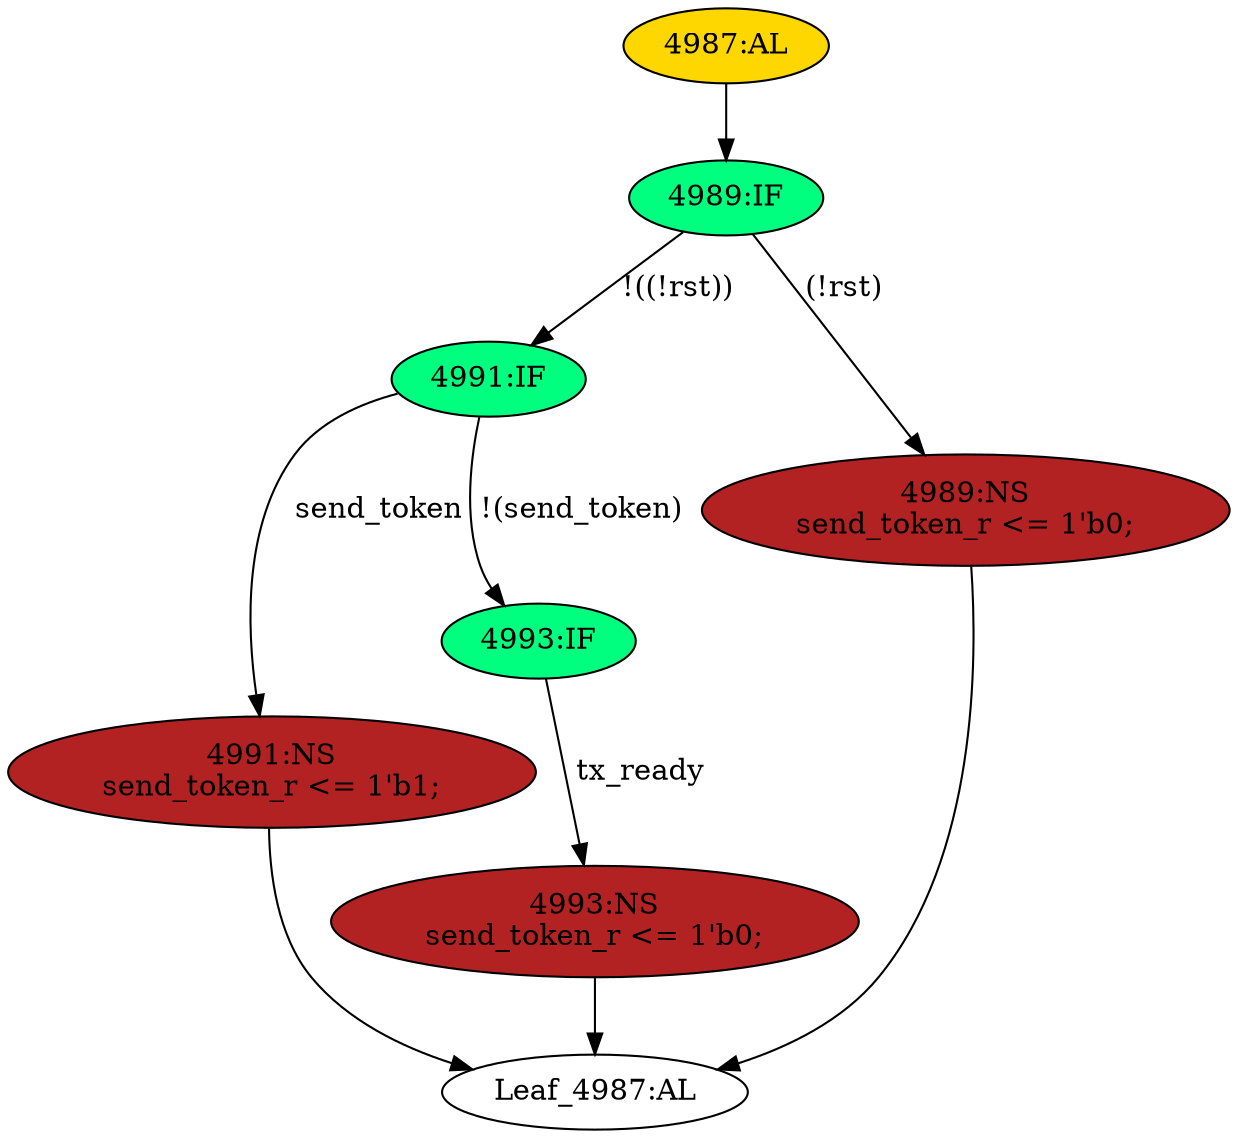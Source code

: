 strict digraph "" {
	node [label="\N"];
	"4991:NS"	 [ast="<pyverilog.vparser.ast.NonblockingSubstitution object at 0x7f13b5568350>",
		fillcolor=firebrick,
		label="4991:NS
send_token_r <= 1'b1;",
		statements="[<pyverilog.vparser.ast.NonblockingSubstitution object at 0x7f13b5568350>]",
		style=filled,
		typ=NonblockingSubstitution];
	"Leaf_4987:AL"	 [def_var="['send_token_r']",
		label="Leaf_4987:AL"];
	"4991:NS" -> "Leaf_4987:AL"	 [cond="[]",
		lineno=None];
	"4987:AL"	 [ast="<pyverilog.vparser.ast.Always object at 0x7f13b5578250>",
		clk_sens=True,
		fillcolor=gold,
		label="4987:AL",
		sens="['clk']",
		statements="[]",
		style=filled,
		typ=Always,
		use_var="['tx_ready', 'rst', 'send_token']"];
	"4989:IF"	 [ast="<pyverilog.vparser.ast.IfStatement object at 0x7f13b5578ed0>",
		fillcolor=springgreen,
		label="4989:IF",
		statements="[]",
		style=filled,
		typ=IfStatement];
	"4987:AL" -> "4989:IF"	 [cond="[]",
		lineno=None];
	"4991:IF"	 [ast="<pyverilog.vparser.ast.IfStatement object at 0x7f13b5578d10>",
		fillcolor=springgreen,
		label="4991:IF",
		statements="[]",
		style=filled,
		typ=IfStatement];
	"4991:IF" -> "4991:NS"	 [cond="['send_token']",
		label=send_token,
		lineno=4991];
	"4993:IF"	 [ast="<pyverilog.vparser.ast.IfStatement object at 0x7f13b5578f10>",
		fillcolor=springgreen,
		label="4993:IF",
		statements="[]",
		style=filled,
		typ=IfStatement];
	"4991:IF" -> "4993:IF"	 [cond="['send_token']",
		label="!(send_token)",
		lineno=4991];
	"4989:IF" -> "4991:IF"	 [cond="['rst']",
		label="!((!rst))",
		lineno=4989];
	"4989:NS"	 [ast="<pyverilog.vparser.ast.NonblockingSubstitution object at 0x7f13b5578090>",
		fillcolor=firebrick,
		label="4989:NS
send_token_r <= 1'b0;",
		statements="[<pyverilog.vparser.ast.NonblockingSubstitution object at 0x7f13b5578090>]",
		style=filled,
		typ=NonblockingSubstitution];
	"4989:IF" -> "4989:NS"	 [cond="['rst']",
		label="(!rst)",
		lineno=4989];
	"4993:NS"	 [ast="<pyverilog.vparser.ast.NonblockingSubstitution object at 0x7f13b5578d50>",
		fillcolor=firebrick,
		label="4993:NS
send_token_r <= 1'b0;",
		statements="[<pyverilog.vparser.ast.NonblockingSubstitution object at 0x7f13b5578d50>]",
		style=filled,
		typ=NonblockingSubstitution];
	"4993:NS" -> "Leaf_4987:AL"	 [cond="[]",
		lineno=None];
	"4993:IF" -> "4993:NS"	 [cond="['tx_ready']",
		label=tx_ready,
		lineno=4993];
	"4989:NS" -> "Leaf_4987:AL"	 [cond="[]",
		lineno=None];
}
